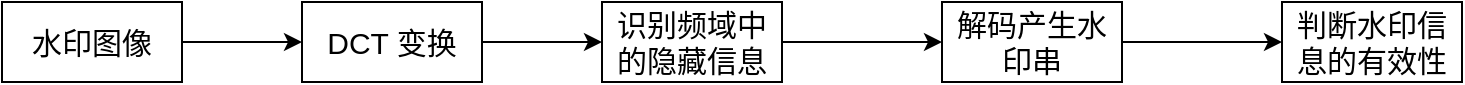 <mxfile version="24.0.7" type="github">
  <diagram name="第 1 页" id="Xc58GoZkTKpMoaNWe0kn">
    <mxGraphModel dx="2901" dy="1146" grid="1" gridSize="10" guides="1" tooltips="1" connect="1" arrows="1" fold="1" page="1" pageScale="1" pageWidth="827" pageHeight="1169" math="0" shadow="0">
      <root>
        <mxCell id="0" />
        <mxCell id="1" parent="0" />
        <mxCell id="4bfxapxP1zuWlcAlrGS5-1" value="" style="edgeStyle=orthogonalEdgeStyle;rounded=0;orthogonalLoop=1;jettySize=auto;html=1;fontSize=15;" edge="1" parent="1" source="4bfxapxP1zuWlcAlrGS5-2" target="4bfxapxP1zuWlcAlrGS5-4">
          <mxGeometry relative="1" as="geometry" />
        </mxCell>
        <mxCell id="4bfxapxP1zuWlcAlrGS5-2" value="水印图像" style="rounded=0;whiteSpace=wrap;html=1;fontSize=15;" vertex="1" parent="1">
          <mxGeometry x="-730" y="320" width="90" height="40" as="geometry" />
        </mxCell>
        <mxCell id="4bfxapxP1zuWlcAlrGS5-3" value="" style="edgeStyle=orthogonalEdgeStyle;rounded=0;orthogonalLoop=1;jettySize=auto;html=1;fontSize=15;" edge="1" parent="1" source="4bfxapxP1zuWlcAlrGS5-4" target="4bfxapxP1zuWlcAlrGS5-6">
          <mxGeometry relative="1" as="geometry" />
        </mxCell>
        <mxCell id="4bfxapxP1zuWlcAlrGS5-4" value="DCT 变换" style="rounded=0;whiteSpace=wrap;html=1;fontSize=15;" vertex="1" parent="1">
          <mxGeometry x="-580" y="320" width="90" height="40" as="geometry" />
        </mxCell>
        <mxCell id="4bfxapxP1zuWlcAlrGS5-5" value="" style="edgeStyle=orthogonalEdgeStyle;rounded=0;orthogonalLoop=1;jettySize=auto;html=1;fontSize=15;" edge="1" parent="1" source="4bfxapxP1zuWlcAlrGS5-6" target="4bfxapxP1zuWlcAlrGS5-8">
          <mxGeometry relative="1" as="geometry" />
        </mxCell>
        <mxCell id="4bfxapxP1zuWlcAlrGS5-6" value="识别频域中的隐藏信息" style="rounded=0;whiteSpace=wrap;html=1;fontSize=15;" vertex="1" parent="1">
          <mxGeometry x="-430" y="320" width="90" height="40" as="geometry" />
        </mxCell>
        <mxCell id="4bfxapxP1zuWlcAlrGS5-7" value="" style="edgeStyle=orthogonalEdgeStyle;rounded=0;orthogonalLoop=1;jettySize=auto;html=1;fontSize=15;" edge="1" parent="1" source="4bfxapxP1zuWlcAlrGS5-8" target="4bfxapxP1zuWlcAlrGS5-9">
          <mxGeometry relative="1" as="geometry" />
        </mxCell>
        <mxCell id="4bfxapxP1zuWlcAlrGS5-8" value="解码产生水印串" style="rounded=0;whiteSpace=wrap;html=1;fontSize=15;" vertex="1" parent="1">
          <mxGeometry x="-260" y="320" width="90" height="40" as="geometry" />
        </mxCell>
        <mxCell id="4bfxapxP1zuWlcAlrGS5-9" value="判断水印信息的有效性" style="rounded=0;whiteSpace=wrap;html=1;fontSize=15;" vertex="1" parent="1">
          <mxGeometry x="-90" y="320" width="90" height="40" as="geometry" />
        </mxCell>
      </root>
    </mxGraphModel>
  </diagram>
</mxfile>

